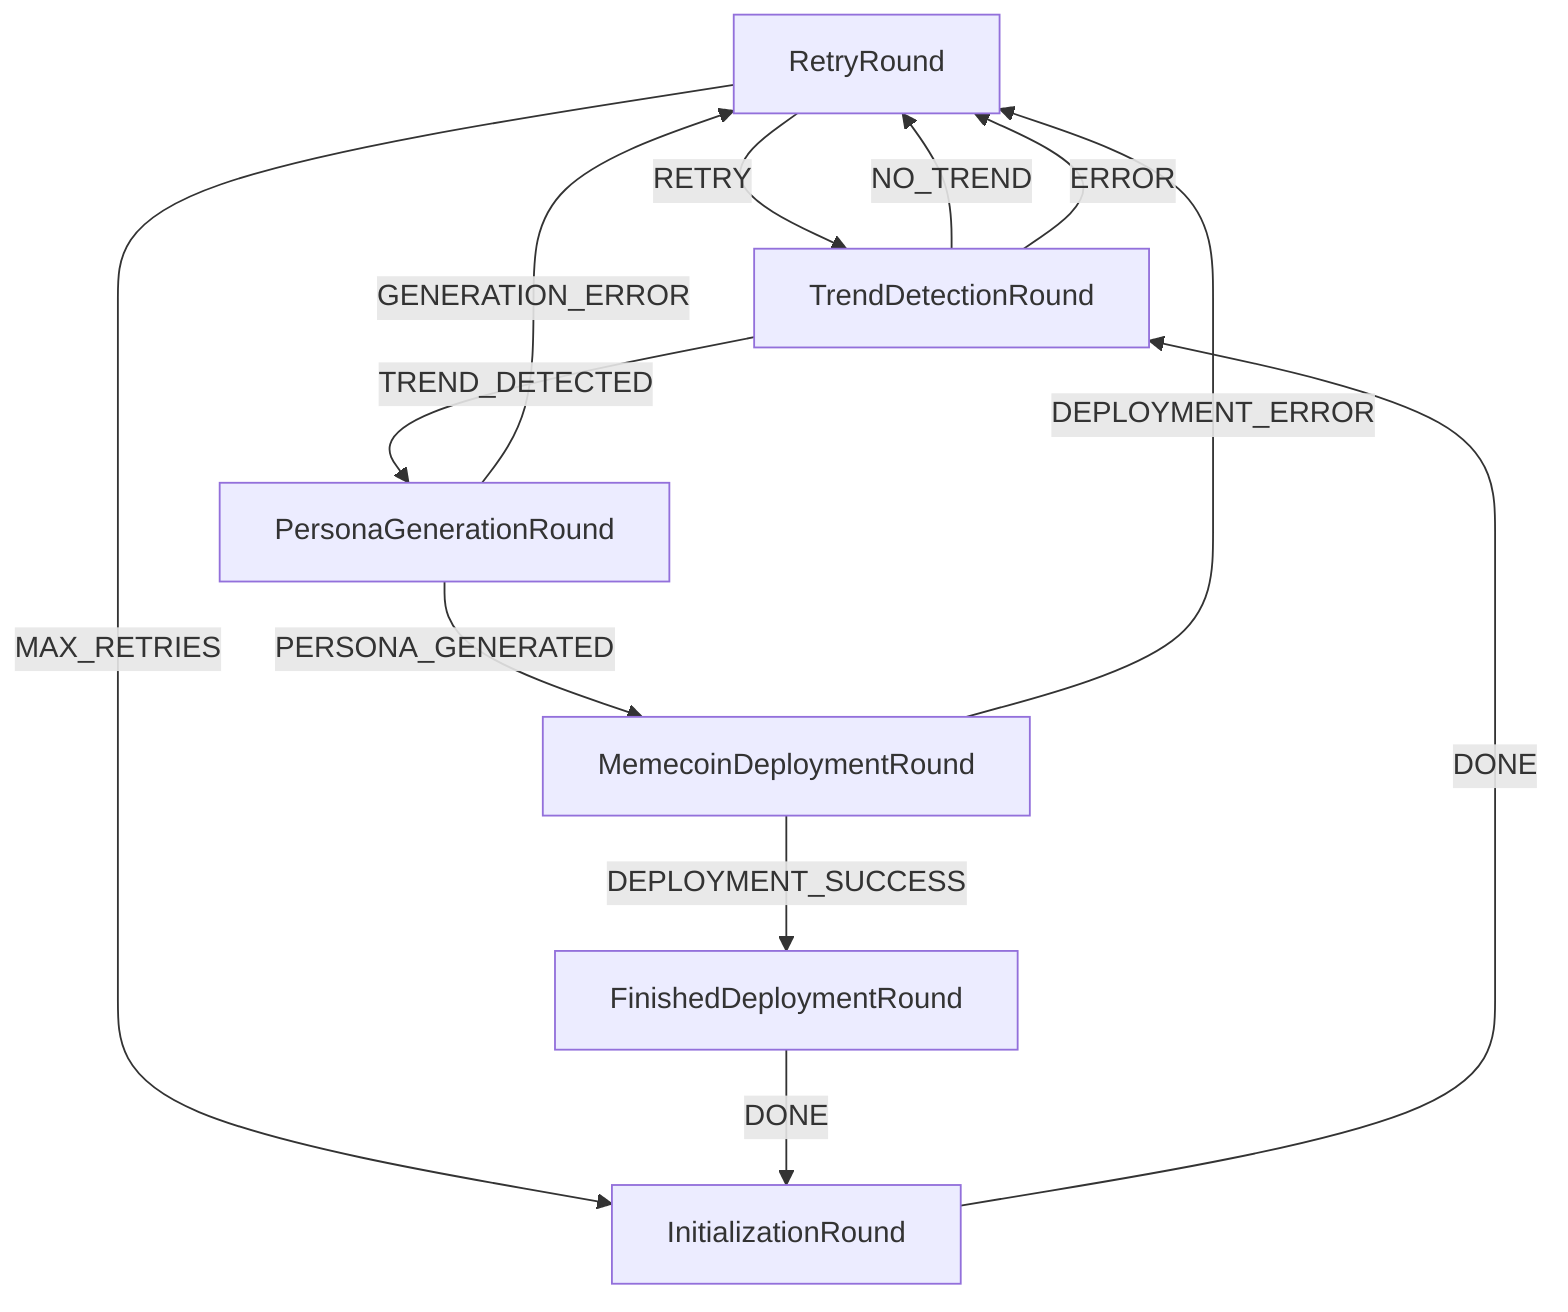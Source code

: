 graph TD
  RetryRound
  FinishedDeploymentRound
  PersonaGenerationRound
  InitializationRound
  RetryRound
  TrendDetectionRound
  MemecoinDeploymentRound
  InitializationRound -->|DONE| TrendDetectionRound
  TrendDetectionRound -->|TREND_DETECTED| PersonaGenerationRound
  TrendDetectionRound -->|NO_TREND| RetryRound
  TrendDetectionRound -->|ERROR| RetryRound
  RetryRound -->|RETRY| TrendDetectionRound
  RetryRound -->|MAX_RETRIES| InitializationRound
  PersonaGenerationRound -->|PERSONA_GENERATED| MemecoinDeploymentRound
  PersonaGenerationRound -->|GENERATION_ERROR| RetryRound
  MemecoinDeploymentRound -->|DEPLOYMENT_SUCCESS| FinishedDeploymentRound
  MemecoinDeploymentRound -->|DEPLOYMENT_ERROR| RetryRound
  FinishedDeploymentRound -->|DONE| InitializationRound